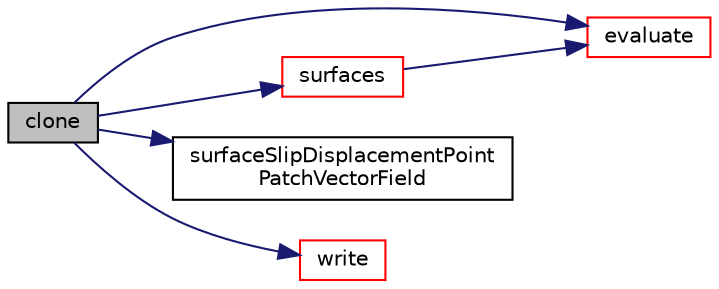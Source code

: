 digraph "clone"
{
  bgcolor="transparent";
  edge [fontname="Helvetica",fontsize="10",labelfontname="Helvetica",labelfontsize="10"];
  node [fontname="Helvetica",fontsize="10",shape=record];
  rankdir="LR";
  Node1 [label="clone",height=0.2,width=0.4,color="black", fillcolor="grey75", style="filled", fontcolor="black"];
  Node1 -> Node2 [color="midnightblue",fontsize="10",style="solid",fontname="Helvetica"];
  Node2 [label="evaluate",height=0.2,width=0.4,color="red",URL="$a02581.html#a3b59c070ab0408e3bbb21927540159f4",tooltip="Update the patch field. "];
  Node1 -> Node3 [color="midnightblue",fontsize="10",style="solid",fontname="Helvetica"];
  Node3 [label="surfaces",height=0.2,width=0.4,color="red",URL="$a02581.html#aff918337bab64c11eb949daf61241cd9",tooltip="Surface to follow. Demand loads surfaceNames. "];
  Node3 -> Node2 [color="midnightblue",fontsize="10",style="solid",fontname="Helvetica"];
  Node1 -> Node4 [color="midnightblue",fontsize="10",style="solid",fontname="Helvetica"];
  Node4 [label="surfaceSlipDisplacementPoint\lPatchVectorField",height=0.2,width=0.4,color="black",URL="$a02581.html#ae86b0503edbb7ab718263f28a90d5a71",tooltip="Construct from patch and internal field. "];
  Node1 -> Node5 [color="midnightblue",fontsize="10",style="solid",fontname="Helvetica"];
  Node5 [label="write",height=0.2,width=0.4,color="red",URL="$a02581.html#a0941061ad5a26be83b4107d05750ace6",tooltip="Write. "];
}
